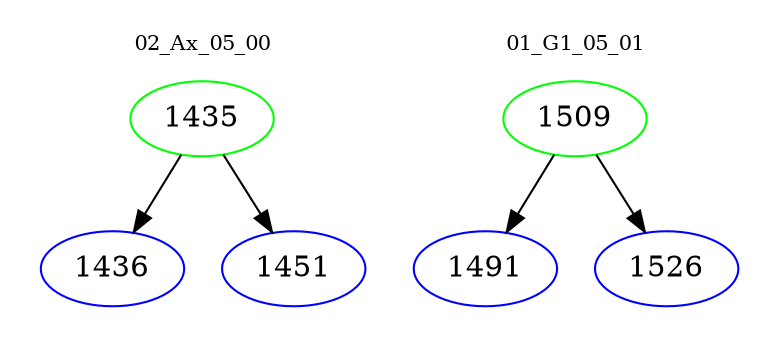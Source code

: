 digraph{
subgraph cluster_0 {
color = white
label = "02_Ax_05_00";
fontsize=10;
T0_1435 [label="1435", color="green"]
T0_1435 -> T0_1436 [color="black"]
T0_1436 [label="1436", color="blue"]
T0_1435 -> T0_1451 [color="black"]
T0_1451 [label="1451", color="blue"]
}
subgraph cluster_1 {
color = white
label = "01_G1_05_01";
fontsize=10;
T1_1509 [label="1509", color="green"]
T1_1509 -> T1_1491 [color="black"]
T1_1491 [label="1491", color="blue"]
T1_1509 -> T1_1526 [color="black"]
T1_1526 [label="1526", color="blue"]
}
}
